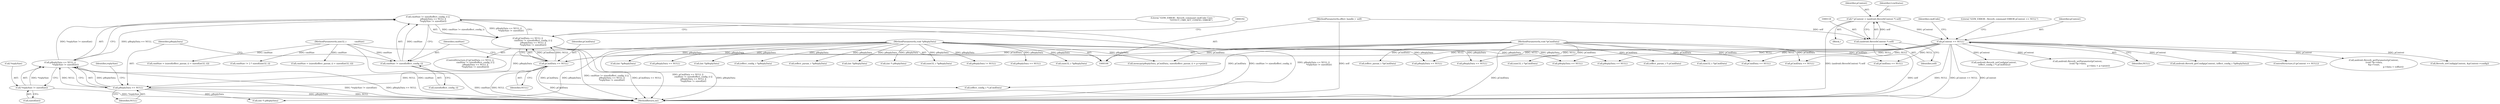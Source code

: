 digraph "0_Android_aeea52da00d210587fb3ed895de3d5f2e0264c88_6@API" {
"1000169" [label="(Call,cmdSize != sizeof(effect_config_t) ||\n                pReplyData == NULL ||\n                *replySize != sizeof(int))"];
"1000170" [label="(Call,cmdSize != sizeof(effect_config_t))"];
"1000109" [label="(MethodParameterIn,uint32_t            cmdSize)"];
"1000174" [label="(Call,pReplyData == NULL ||\n                *replySize != sizeof(int))"];
"1000175" [label="(Call,pReplyData == NULL)"];
"1000112" [label="(MethodParameterIn,void *pReplyData)"];
"1000166" [label="(Call,pCmdData == NULL)"];
"1000110" [label="(MethodParameterIn,void *pCmdData)"];
"1000127" [label="(Call,pContext == NULL)"];
"1000115" [label="(Call,* pContext = (android::ReverbContext *) self)"];
"1000117" [label="(Call,(android::ReverbContext *) self)"];
"1000107" [label="(MethodParameterIn,effect_handle_t  self)"];
"1000178" [label="(Call,*replySize != sizeof(int))"];
"1000165" [label="(Call,pCmdData == NULL ||\n                cmdSize != sizeof(effect_config_t) ||\n                pReplyData == NULL ||\n                *replySize != sizeof(int))"];
"1000224" [label="(Call,Reverb_setConfig(pContext, &pContext->config))"];
"1000116" [label="(Identifier,pContext)"];
"1000124" [label="(Identifier,LvmStatus)"];
"1000177" [label="(Identifier,NULL)"];
"1000532" [label="(Call,pReplyData != NULL)"];
"1000267" [label="(Call,(effect_param_t *)pCmdData)"];
"1000336" [label="(Call,pCmdData == NULL)"];
"1000194" [label="(Call,android::Reverb_setConfig(pContext,\n (effect_config_t *) pCmdData))"];
"1000239" [label="(Call,cmdSize < (sizeof(effect_param_t) + sizeof(int32_t)))"];
"1000128" [label="(Identifier,pContext)"];
"1000137" [label="(Identifier,cmdCode)"];
"1000348" [label="(Call,pReplyData == NULL)"];
"1000168" [label="(Identifier,NULL)"];
"1000641" [label="(MethodReturn,int)"];
"1000581" [label="(Call,(uint32_t *)pReplyData)"];
"1000203" [label="(Call,pReplyData == NULL)"];
"1000383" [label="(Call,(int *)pReplyData)"];
"1000166" [label="(Call,pCmdData == NULL)"];
"1000115" [label="(Call,* pContext = (android::ReverbContext *) self)"];
"1000247" [label="(Call,pReplyData == NULL)"];
"1000386" [label="(Call,android::Reverb_setParameter(pContext,\n (void *)p->data,\n                                                              p->data + p->psize))"];
"1000119" [label="(Identifier,self)"];
"1000174" [label="(Call,pReplyData == NULL ||\n                *replySize != sizeof(int))"];
"1000164" [label="(ControlStructure,if (pCmdData == NULL ||\n                cmdSize != sizeof(effect_config_t) ||\n                pReplyData == NULL ||\n                *replySize != sizeof(int)))"];
"1000191" [label="(Call,(int *) pReplyData)"];
"1000142" [label="(Call,pReplyData == NULL)"];
"1000503" [label="(Call,(int *)pReplyData)"];
"1000110" [label="(MethodParameterIn,void *pCmdData)"];
"1000219" [label="(Call,(effect_config_t *)pReplyData)"];
"1000129" [label="(Identifier,NULL)"];
"1000171" [label="(Identifier,cmdSize)"];
"1000217" [label="(Call,android::Reverb_getConfig(pContext, (effect_config_t *)pReplyData))"];
"1000127" [label="(Call,pContext == NULL)"];
"1000475" [label="(Call,pReplyData == NULL)"];
"1000178" [label="(Call,*replySize != sizeof(int))"];
"1000126" [label="(ControlStructure,if (pContext == NULL))"];
"1000281" [label="(Call,(effect_param_t *)pReplyData)"];
"1000117" [label="(Call,(android::ReverbContext *) self)"];
"1000176" [label="(Identifier,pReplyData)"];
"1000107" [label="(MethodParameterIn,effect_handle_t  self)"];
"1000170" [label="(Call,cmdSize != sizeof(effect_config_t))"];
"1000112" [label="(MethodParameterIn,void *pReplyData)"];
"1000432" [label="(Call,(int *)pReplyData)"];
"1000235" [label="(Call,pCmdData == NULL)"];
"1000516" [label="(Call,pCmdData == NULL)"];
"1000519" [label="(Call,cmdSize != 2 * sizeof(uint32_t))"];
"1000175" [label="(Call,pReplyData == NULL)"];
"1000158" [label="(Call,(int *) pReplyData)"];
"1000196" [label="(Call,(effect_config_t *) pCmdData)"];
"1000180" [label="(Identifier,replySize)"];
"1000113" [label="(Block,)"];
"1000109" [label="(MethodParameterIn,uint32_t            cmdSize)"];
"1000132" [label="(Literal,\"\tLVM_ERROR : Reverb_command ERROR pContext == NULL\")"];
"1000340" [label="(Call,cmdSize < (sizeof(effect_param_t) + sizeof(int32_t)))"];
"1000545" [label="(Call,(uint32_t *)pCmdData)"];
"1000304" [label="(Call,android::Reverb_getParameter(pContext,\n (void *)p->data,\n &p->vsize,\n                                                          p->data + voffset))"];
"1000365" [label="(Call,(effect_param_t *) pCmdData)"];
"1000572" [label="(Call,(uint32_t *)pReplyData)"];
"1000172" [label="(Call,sizeof(effect_config_t))"];
"1000404" [label="(Call,pReplyData == NULL)"];
"1000562" [label="(Call,(uint32_t *)pCmdData)"];
"1000181" [label="(Call,sizeof(int))"];
"1000179" [label="(Call,*replySize)"];
"1000270" [label="(Call,memcpy(pReplyData, pCmdData, sizeof(effect_param_t) + p->psize))"];
"1000167" [label="(Identifier,pCmdData)"];
"1000185" [label="(Literal,\"\tLVM_ERROR : Reverb_command cmdCode Case: \"\n                         \"EFFECT_CMD_SET_CONFIG: ERROR\")"];
"1000169" [label="(Call,cmdSize != sizeof(effect_config_t) ||\n                pReplyData == NULL ||\n                *replySize != sizeof(int))"];
"1000165" [label="(Call,pCmdData == NULL ||\n                cmdSize != sizeof(effect_config_t) ||\n                pReplyData == NULL ||\n                *replySize != sizeof(int))"];
"1000169" -> "1000165"  [label="AST: "];
"1000169" -> "1000170"  [label="CFG: "];
"1000169" -> "1000174"  [label="CFG: "];
"1000170" -> "1000169"  [label="AST: "];
"1000174" -> "1000169"  [label="AST: "];
"1000165" -> "1000169"  [label="CFG: "];
"1000169" -> "1000641"  [label="DDG: cmdSize != sizeof(effect_config_t)"];
"1000169" -> "1000641"  [label="DDG: pReplyData == NULL ||\n                *replySize != sizeof(int)"];
"1000169" -> "1000165"  [label="DDG: cmdSize != sizeof(effect_config_t)"];
"1000169" -> "1000165"  [label="DDG: pReplyData == NULL ||\n                *replySize != sizeof(int)"];
"1000170" -> "1000169"  [label="DDG: cmdSize"];
"1000174" -> "1000169"  [label="DDG: pReplyData == NULL"];
"1000174" -> "1000169"  [label="DDG: *replySize != sizeof(int)"];
"1000170" -> "1000172"  [label="CFG: "];
"1000171" -> "1000170"  [label="AST: "];
"1000172" -> "1000170"  [label="AST: "];
"1000176" -> "1000170"  [label="CFG: "];
"1000170" -> "1000641"  [label="DDG: cmdSize"];
"1000109" -> "1000170"  [label="DDG: cmdSize"];
"1000109" -> "1000106"  [label="AST: "];
"1000109" -> "1000641"  [label="DDG: cmdSize"];
"1000109" -> "1000239"  [label="DDG: cmdSize"];
"1000109" -> "1000340"  [label="DDG: cmdSize"];
"1000109" -> "1000519"  [label="DDG: cmdSize"];
"1000174" -> "1000175"  [label="CFG: "];
"1000174" -> "1000178"  [label="CFG: "];
"1000175" -> "1000174"  [label="AST: "];
"1000178" -> "1000174"  [label="AST: "];
"1000174" -> "1000641"  [label="DDG: *replySize != sizeof(int)"];
"1000174" -> "1000641"  [label="DDG: pReplyData == NULL"];
"1000175" -> "1000174"  [label="DDG: pReplyData"];
"1000175" -> "1000174"  [label="DDG: NULL"];
"1000178" -> "1000174"  [label="DDG: *replySize"];
"1000175" -> "1000177"  [label="CFG: "];
"1000176" -> "1000175"  [label="AST: "];
"1000177" -> "1000175"  [label="AST: "];
"1000180" -> "1000175"  [label="CFG: "];
"1000175" -> "1000641"  [label="DDG: pReplyData"];
"1000175" -> "1000641"  [label="DDG: NULL"];
"1000112" -> "1000175"  [label="DDG: pReplyData"];
"1000166" -> "1000175"  [label="DDG: NULL"];
"1000175" -> "1000191"  [label="DDG: pReplyData"];
"1000112" -> "1000106"  [label="AST: "];
"1000112" -> "1000641"  [label="DDG: pReplyData"];
"1000112" -> "1000142"  [label="DDG: pReplyData"];
"1000112" -> "1000158"  [label="DDG: pReplyData"];
"1000112" -> "1000191"  [label="DDG: pReplyData"];
"1000112" -> "1000203"  [label="DDG: pReplyData"];
"1000112" -> "1000219"  [label="DDG: pReplyData"];
"1000112" -> "1000247"  [label="DDG: pReplyData"];
"1000112" -> "1000270"  [label="DDG: pReplyData"];
"1000112" -> "1000281"  [label="DDG: pReplyData"];
"1000112" -> "1000348"  [label="DDG: pReplyData"];
"1000112" -> "1000383"  [label="DDG: pReplyData"];
"1000112" -> "1000404"  [label="DDG: pReplyData"];
"1000112" -> "1000432"  [label="DDG: pReplyData"];
"1000112" -> "1000475"  [label="DDG: pReplyData"];
"1000112" -> "1000503"  [label="DDG: pReplyData"];
"1000112" -> "1000532"  [label="DDG: pReplyData"];
"1000112" -> "1000572"  [label="DDG: pReplyData"];
"1000112" -> "1000581"  [label="DDG: pReplyData"];
"1000166" -> "1000165"  [label="AST: "];
"1000166" -> "1000168"  [label="CFG: "];
"1000167" -> "1000166"  [label="AST: "];
"1000168" -> "1000166"  [label="AST: "];
"1000171" -> "1000166"  [label="CFG: "];
"1000165" -> "1000166"  [label="CFG: "];
"1000166" -> "1000641"  [label="DDG: NULL"];
"1000166" -> "1000641"  [label="DDG: pCmdData"];
"1000166" -> "1000165"  [label="DDG: pCmdData"];
"1000166" -> "1000165"  [label="DDG: NULL"];
"1000110" -> "1000166"  [label="DDG: pCmdData"];
"1000127" -> "1000166"  [label="DDG: NULL"];
"1000166" -> "1000196"  [label="DDG: pCmdData"];
"1000110" -> "1000106"  [label="AST: "];
"1000110" -> "1000641"  [label="DDG: pCmdData"];
"1000110" -> "1000196"  [label="DDG: pCmdData"];
"1000110" -> "1000235"  [label="DDG: pCmdData"];
"1000110" -> "1000267"  [label="DDG: pCmdData"];
"1000110" -> "1000270"  [label="DDG: pCmdData"];
"1000110" -> "1000336"  [label="DDG: pCmdData"];
"1000110" -> "1000365"  [label="DDG: pCmdData"];
"1000110" -> "1000516"  [label="DDG: pCmdData"];
"1000110" -> "1000545"  [label="DDG: pCmdData"];
"1000110" -> "1000562"  [label="DDG: pCmdData"];
"1000127" -> "1000126"  [label="AST: "];
"1000127" -> "1000129"  [label="CFG: "];
"1000128" -> "1000127"  [label="AST: "];
"1000129" -> "1000127"  [label="AST: "];
"1000132" -> "1000127"  [label="CFG: "];
"1000137" -> "1000127"  [label="CFG: "];
"1000127" -> "1000641"  [label="DDG: NULL"];
"1000127" -> "1000641"  [label="DDG: pContext == NULL"];
"1000127" -> "1000641"  [label="DDG: pContext"];
"1000115" -> "1000127"  [label="DDG: pContext"];
"1000127" -> "1000142"  [label="DDG: NULL"];
"1000127" -> "1000194"  [label="DDG: pContext"];
"1000127" -> "1000203"  [label="DDG: NULL"];
"1000127" -> "1000217"  [label="DDG: pContext"];
"1000127" -> "1000224"  [label="DDG: pContext"];
"1000127" -> "1000235"  [label="DDG: NULL"];
"1000127" -> "1000304"  [label="DDG: pContext"];
"1000127" -> "1000336"  [label="DDG: NULL"];
"1000127" -> "1000386"  [label="DDG: pContext"];
"1000127" -> "1000404"  [label="DDG: NULL"];
"1000127" -> "1000475"  [label="DDG: NULL"];
"1000127" -> "1000516"  [label="DDG: NULL"];
"1000115" -> "1000113"  [label="AST: "];
"1000115" -> "1000117"  [label="CFG: "];
"1000116" -> "1000115"  [label="AST: "];
"1000117" -> "1000115"  [label="AST: "];
"1000124" -> "1000115"  [label="CFG: "];
"1000115" -> "1000641"  [label="DDG: (android::ReverbContext *) self"];
"1000117" -> "1000115"  [label="DDG: self"];
"1000117" -> "1000119"  [label="CFG: "];
"1000118" -> "1000117"  [label="AST: "];
"1000119" -> "1000117"  [label="AST: "];
"1000117" -> "1000641"  [label="DDG: self"];
"1000107" -> "1000117"  [label="DDG: self"];
"1000107" -> "1000106"  [label="AST: "];
"1000107" -> "1000641"  [label="DDG: self"];
"1000178" -> "1000181"  [label="CFG: "];
"1000179" -> "1000178"  [label="AST: "];
"1000181" -> "1000178"  [label="AST: "];
"1000178" -> "1000641"  [label="DDG: *replySize"];
"1000165" -> "1000164"  [label="AST: "];
"1000185" -> "1000165"  [label="CFG: "];
"1000192" -> "1000165"  [label="CFG: "];
"1000165" -> "1000641"  [label="DDG: cmdSize != sizeof(effect_config_t) ||\n                pReplyData == NULL ||\n                *replySize != sizeof(int)"];
"1000165" -> "1000641"  [label="DDG: pCmdData == NULL"];
"1000165" -> "1000641"  [label="DDG: pCmdData == NULL ||\n                cmdSize != sizeof(effect_config_t) ||\n                pReplyData == NULL ||\n                *replySize != sizeof(int)"];
}

